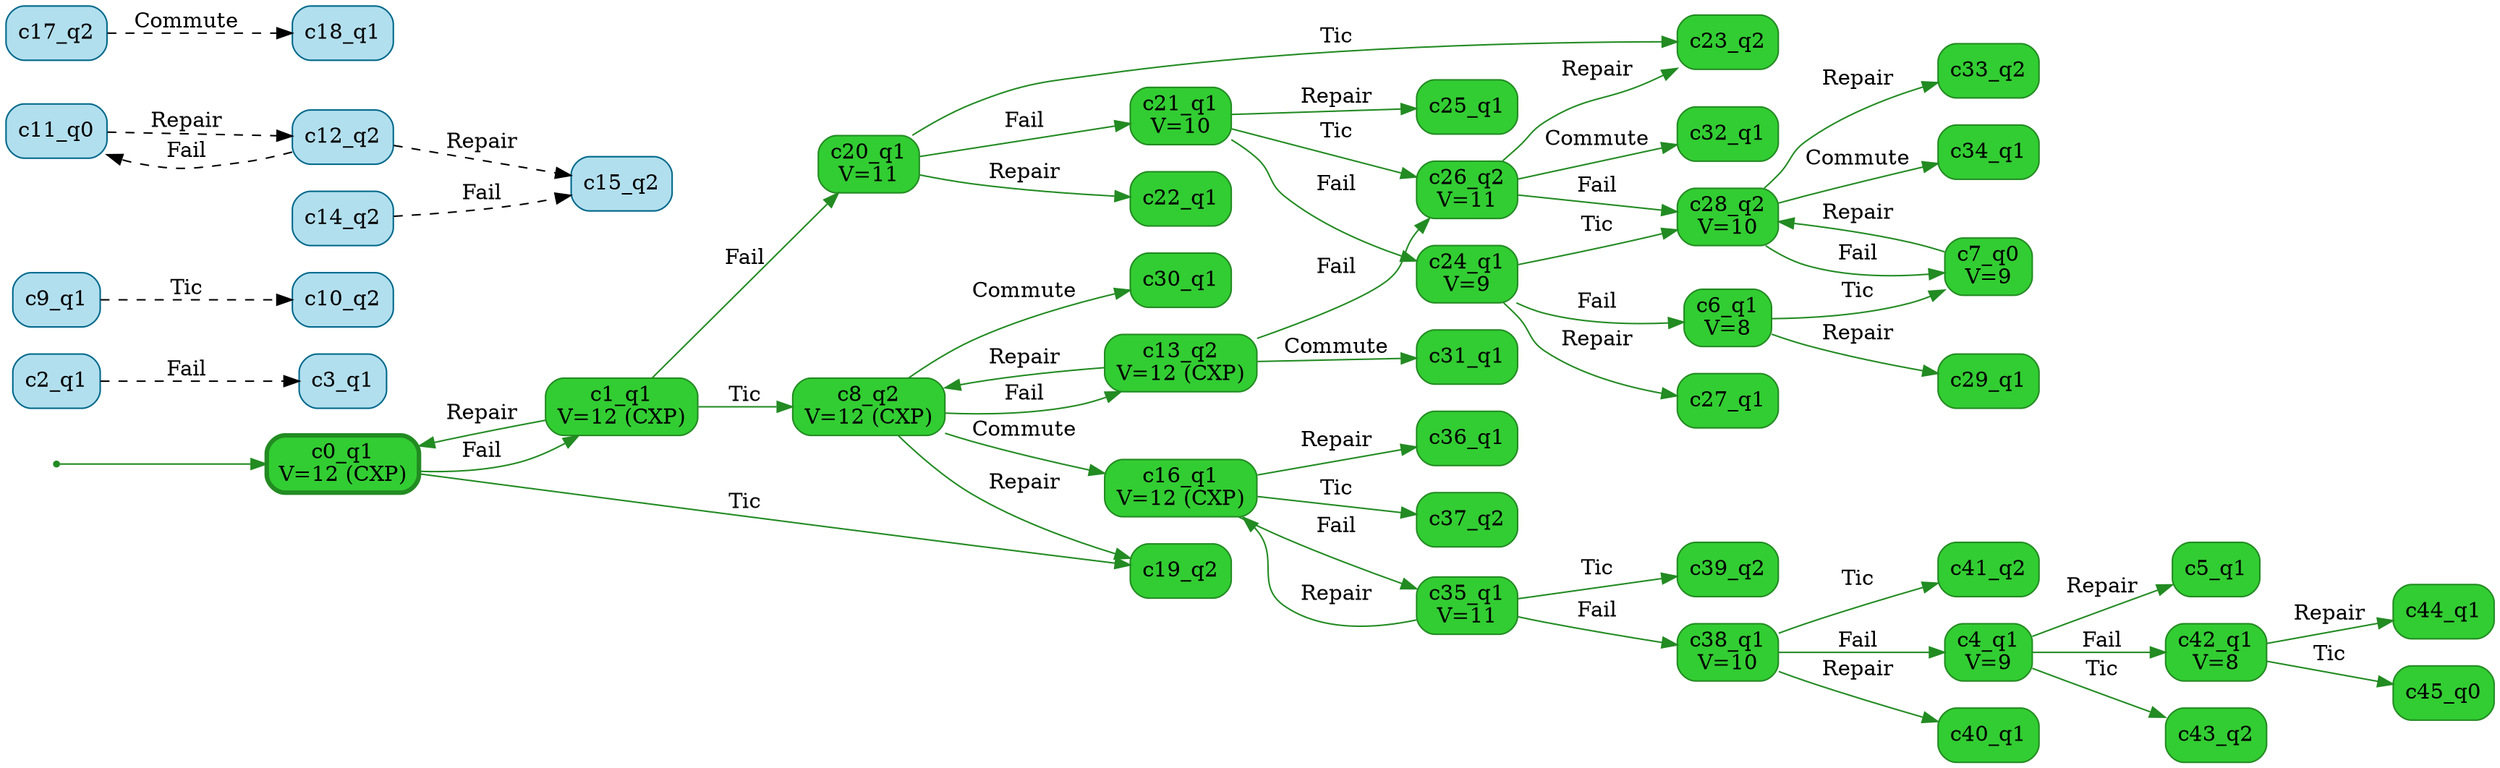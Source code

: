 digraph g {

	rankdir="LR"

	__invisible__[shape="point", color="forestgreen"]
	c0_q1[label="c0_q1\nV=12 (CXP)", shape="box", style="rounded, filled", color="forestgreen", fillcolor="limegreen", penwidth=3] // Initial
	c1_q1[label="c1_q1\nV=12 (CXP)", shape="box", style="rounded, filled", color="forestgreen", fillcolor="limegreen"]
	c8_q2[label="c8_q2\nV=12 (CXP)", shape="box", style="rounded, filled", color="forestgreen", fillcolor="limegreen"]
	c13_q2[label="c13_q2\nV=12 (CXP)", shape="box", style="rounded, filled", color="forestgreen", fillcolor="limegreen"]
	c26_q2[label="c26_q2\nV=11", shape="box", style="rounded, filled", color="forestgreen", fillcolor="limegreen"]
	c28_q2[label="c28_q2\nV=10", shape="box", style="rounded, filled", color="forestgreen", fillcolor="limegreen"]
	c33_q2[label="c33_q2", shape="box", style="rounded, filled", color="forestgreen", fillcolor="limegreen"]
	c34_q1[label="c34_q1", shape="box", style="rounded, filled", color="forestgreen", fillcolor="limegreen"]
	c7_q0[label="c7_q0\nV=9", shape="box", style="rounded, filled", color="forestgreen", fillcolor="limegreen"]
	c23_q2[label="c23_q2", shape="box", style="rounded, filled", color="forestgreen", fillcolor="limegreen"]
	c32_q1[label="c32_q1", shape="box", style="rounded, filled", color="forestgreen", fillcolor="limegreen"]
	c31_q1[label="c31_q1", shape="box", style="rounded, filled", color="forestgreen", fillcolor="limegreen"]
	c16_q1[label="c16_q1\nV=12 (CXP)", shape="box", style="rounded, filled", color="forestgreen", fillcolor="limegreen"]
	c35_q1[label="c35_q1\nV=11", shape="box", style="rounded, filled", color="forestgreen", fillcolor="limegreen"]
	c38_q1[label="c38_q1\nV=10", shape="box", style="rounded, filled", color="forestgreen", fillcolor="limegreen"]
	c4_q1[label="c4_q1\nV=9", shape="box", style="rounded, filled", color="forestgreen", fillcolor="limegreen"]
	c5_q1[label="c5_q1", shape="box", style="rounded, filled", color="forestgreen", fillcolor="limegreen"]
	c42_q1[label="c42_q1\nV=8", shape="box", style="rounded, filled", color="forestgreen", fillcolor="limegreen"]
	c44_q1[label="c44_q1", shape="box", style="rounded, filled", color="forestgreen", fillcolor="limegreen"]
	c45_q0[label="c45_q0", shape="box", style="rounded, filled", color="forestgreen", fillcolor="limegreen"]
	c43_q2[label="c43_q2", shape="box", style="rounded, filled", color="forestgreen", fillcolor="limegreen"]
	c40_q1[label="c40_q1", shape="box", style="rounded, filled", color="forestgreen", fillcolor="limegreen"]
	c41_q2[label="c41_q2", shape="box", style="rounded, filled", color="forestgreen", fillcolor="limegreen"]
	c39_q2[label="c39_q2", shape="box", style="rounded, filled", color="forestgreen", fillcolor="limegreen"]
	c36_q1[label="c36_q1", shape="box", style="rounded, filled", color="forestgreen", fillcolor="limegreen"]
	c37_q2[label="c37_q2", shape="box", style="rounded, filled", color="forestgreen", fillcolor="limegreen"]
	c19_q2[label="c19_q2", shape="box", style="rounded, filled", color="forestgreen", fillcolor="limegreen"]
	c30_q1[label="c30_q1", shape="box", style="rounded, filled", color="forestgreen", fillcolor="limegreen"]
	c20_q1[label="c20_q1\nV=11", shape="box", style="rounded, filled", color="forestgreen", fillcolor="limegreen"]
	c21_q1[label="c21_q1\nV=10", shape="box", style="rounded, filled", color="forestgreen", fillcolor="limegreen"]
	c24_q1[label="c24_q1\nV=9", shape="box", style="rounded, filled", color="forestgreen", fillcolor="limegreen"]
	c6_q1[label="c6_q1\nV=8", shape="box", style="rounded, filled", color="forestgreen", fillcolor="limegreen"]
	c29_q1[label="c29_q1", shape="box", style="rounded, filled", color="forestgreen", fillcolor="limegreen"]
	c27_q1[label="c27_q1", shape="box", style="rounded, filled", color="forestgreen", fillcolor="limegreen"]
	c25_q1[label="c25_q1", shape="box", style="rounded, filled", color="forestgreen", fillcolor="limegreen"]
	c22_q1[label="c22_q1", shape="box", style="rounded, filled", color="forestgreen", fillcolor="limegreen"]
	c2_q1[label="c2_q1", shape="box", style="rounded, filled", color="deepskyblue4", fillcolor="lightblue2"]
	c3_q1[label="c3_q1", shape="box", style="rounded, filled", color="deepskyblue4", fillcolor="lightblue2"]
	c9_q1[label="c9_q1", shape="box", style="rounded, filled", color="deepskyblue4", fillcolor="lightblue2"]
	c10_q2[label="c10_q2", shape="box", style="rounded, filled", color="deepskyblue4", fillcolor="lightblue2"]
	c11_q0[label="c11_q0", shape="box", style="rounded, filled", color="deepskyblue4", fillcolor="lightblue2"]
	c12_q2[label="c12_q2", shape="box", style="rounded, filled", color="deepskyblue4", fillcolor="lightblue2"]
	c14_q2[label="c14_q2", shape="box", style="rounded, filled", color="deepskyblue4", fillcolor="lightblue2"]
	c15_q2[label="c15_q2", shape="box", style="rounded, filled", color="deepskyblue4", fillcolor="lightblue2"]
	c17_q2[label="c17_q2", shape="box", style="rounded, filled", color="deepskyblue4", fillcolor="lightblue2"]
	c18_q1[label="c18_q1", shape="box", style="rounded, filled", color="deepskyblue4", fillcolor="lightblue2"]

	__invisible__ -> c0_q1[color="forestgreen"]
	c0_q1 -> c1_q1[label="Fail", color="forestgreen"]
	c1_q1 -> c0_q1[label="Repair", color="forestgreen"]
	c1_q1 -> c8_q2[label="Tic", color="forestgreen"]
	c8_q2 -> c13_q2[label="Fail", color="forestgreen"]
	c13_q2 -> c8_q2[label="Repair", color="forestgreen"]
	c13_q2 -> c26_q2[label="Fail", color="forestgreen"]
	c26_q2 -> c28_q2[label="Fail", color="forestgreen"]
	c28_q2 -> c33_q2[label="Repair", color="forestgreen"]
	c28_q2 -> c34_q1[label="Commute", color="forestgreen"]
	c28_q2 -> c7_q0[label="Fail", color="forestgreen"]
	c7_q0 -> c28_q2[label="Repair", color="forestgreen"]
	c26_q2 -> c23_q2[label="Repair", color="forestgreen"]
	c26_q2 -> c32_q1[label="Commute", color="forestgreen"]
	c13_q2 -> c31_q1[label="Commute", color="forestgreen"]
	c8_q2 -> c16_q1[label="Commute", color="forestgreen"]
	c16_q1 -> c35_q1[label="Fail", color="forestgreen"]
	c35_q1 -> c38_q1[label="Fail", color="forestgreen"]
	c38_q1 -> c4_q1[label="Fail", color="forestgreen"]
	c4_q1 -> c5_q1[label="Repair", color="forestgreen"]
	c4_q1 -> c42_q1[label="Fail", color="forestgreen"]
	c42_q1 -> c44_q1[label="Repair", color="forestgreen"]
	c42_q1 -> c45_q0[label="Tic", color="forestgreen"]
	c4_q1 -> c43_q2[label="Tic", color="forestgreen"]
	c38_q1 -> c40_q1[label="Repair", color="forestgreen"]
	c38_q1 -> c41_q2[label="Tic", color="forestgreen"]
	c35_q1 -> c16_q1[label="Repair", color="forestgreen"]
	c35_q1 -> c39_q2[label="Tic", color="forestgreen"]
	c16_q1 -> c36_q1[label="Repair", color="forestgreen"]
	c16_q1 -> c37_q2[label="Tic", color="forestgreen"]
	c8_q2 -> c19_q2[label="Repair", color="forestgreen"]
	c8_q2 -> c30_q1[label="Commute", color="forestgreen"]
	c1_q1 -> c20_q1[label="Fail", color="forestgreen"]
	c20_q1 -> c21_q1[label="Fail", color="forestgreen"]
	c21_q1 -> c24_q1[label="Fail", color="forestgreen"]
	c24_q1 -> c6_q1[label="Fail", color="forestgreen"]
	c6_q1 -> c7_q0[label="Tic", color="forestgreen"]
	c6_q1 -> c29_q1[label="Repair", color="forestgreen"]
	c24_q1 -> c27_q1[label="Repair", color="forestgreen"]
	c24_q1 -> c28_q2[label="Tic", color="forestgreen"]
	c21_q1 -> c25_q1[label="Repair", color="forestgreen"]
	c21_q1 -> c26_q2[label="Tic", color="forestgreen"]
	c20_q1 -> c22_q1[label="Repair", color="forestgreen"]
	c20_q1 -> c23_q2[label="Tic", color="forestgreen"]
	c0_q1 -> c19_q2[label="Tic", color="forestgreen"]
	c2_q1 -> c3_q1[label="Fail", color="black", style="dashed"]
	c9_q1 -> c10_q2[label="Tic", color="black", style="dashed"]
	c11_q0 -> c12_q2[label="Repair", color="black", style="dashed"]
	c14_q2 -> c15_q2[label="Fail", color="black", style="dashed"]
	c12_q2 -> c15_q2[label="Repair", color="black", style="dashed"]
	c12_q2 -> c11_q0[label="Fail", color="black", style="dashed"]
	c17_q2 -> c18_q1[label="Commute", color="black", style="dashed"]

}
